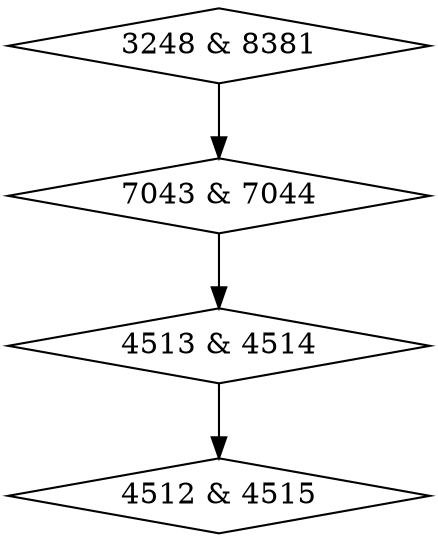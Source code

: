 digraph {
0 [label = "3248 & 8381", shape = diamond];
1 [label = "4512 & 4515", shape = diamond];
2 [label = "4513 & 4514", shape = diamond];
3 [label = "7043 & 7044", shape = diamond];
0->3;
2->1;
3->2;
}

